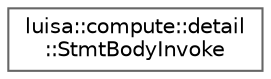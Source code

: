 digraph "类继承关系图"
{
 // LATEX_PDF_SIZE
  bgcolor="transparent";
  edge [fontname=Helvetica,fontsize=10,labelfontname=Helvetica,labelfontsize=10];
  node [fontname=Helvetica,fontsize=10,shape=box,height=0.2,width=0.4];
  rankdir="LR";
  Node0 [id="Node000000",label="luisa::compute::detail\l::StmtBodyInvoke",height=0.2,width=0.4,color="grey40", fillcolor="white", style="filled",URL="$structluisa_1_1compute_1_1detail_1_1_stmt_body_invoke.html",tooltip="Invoke statement body"];
}

